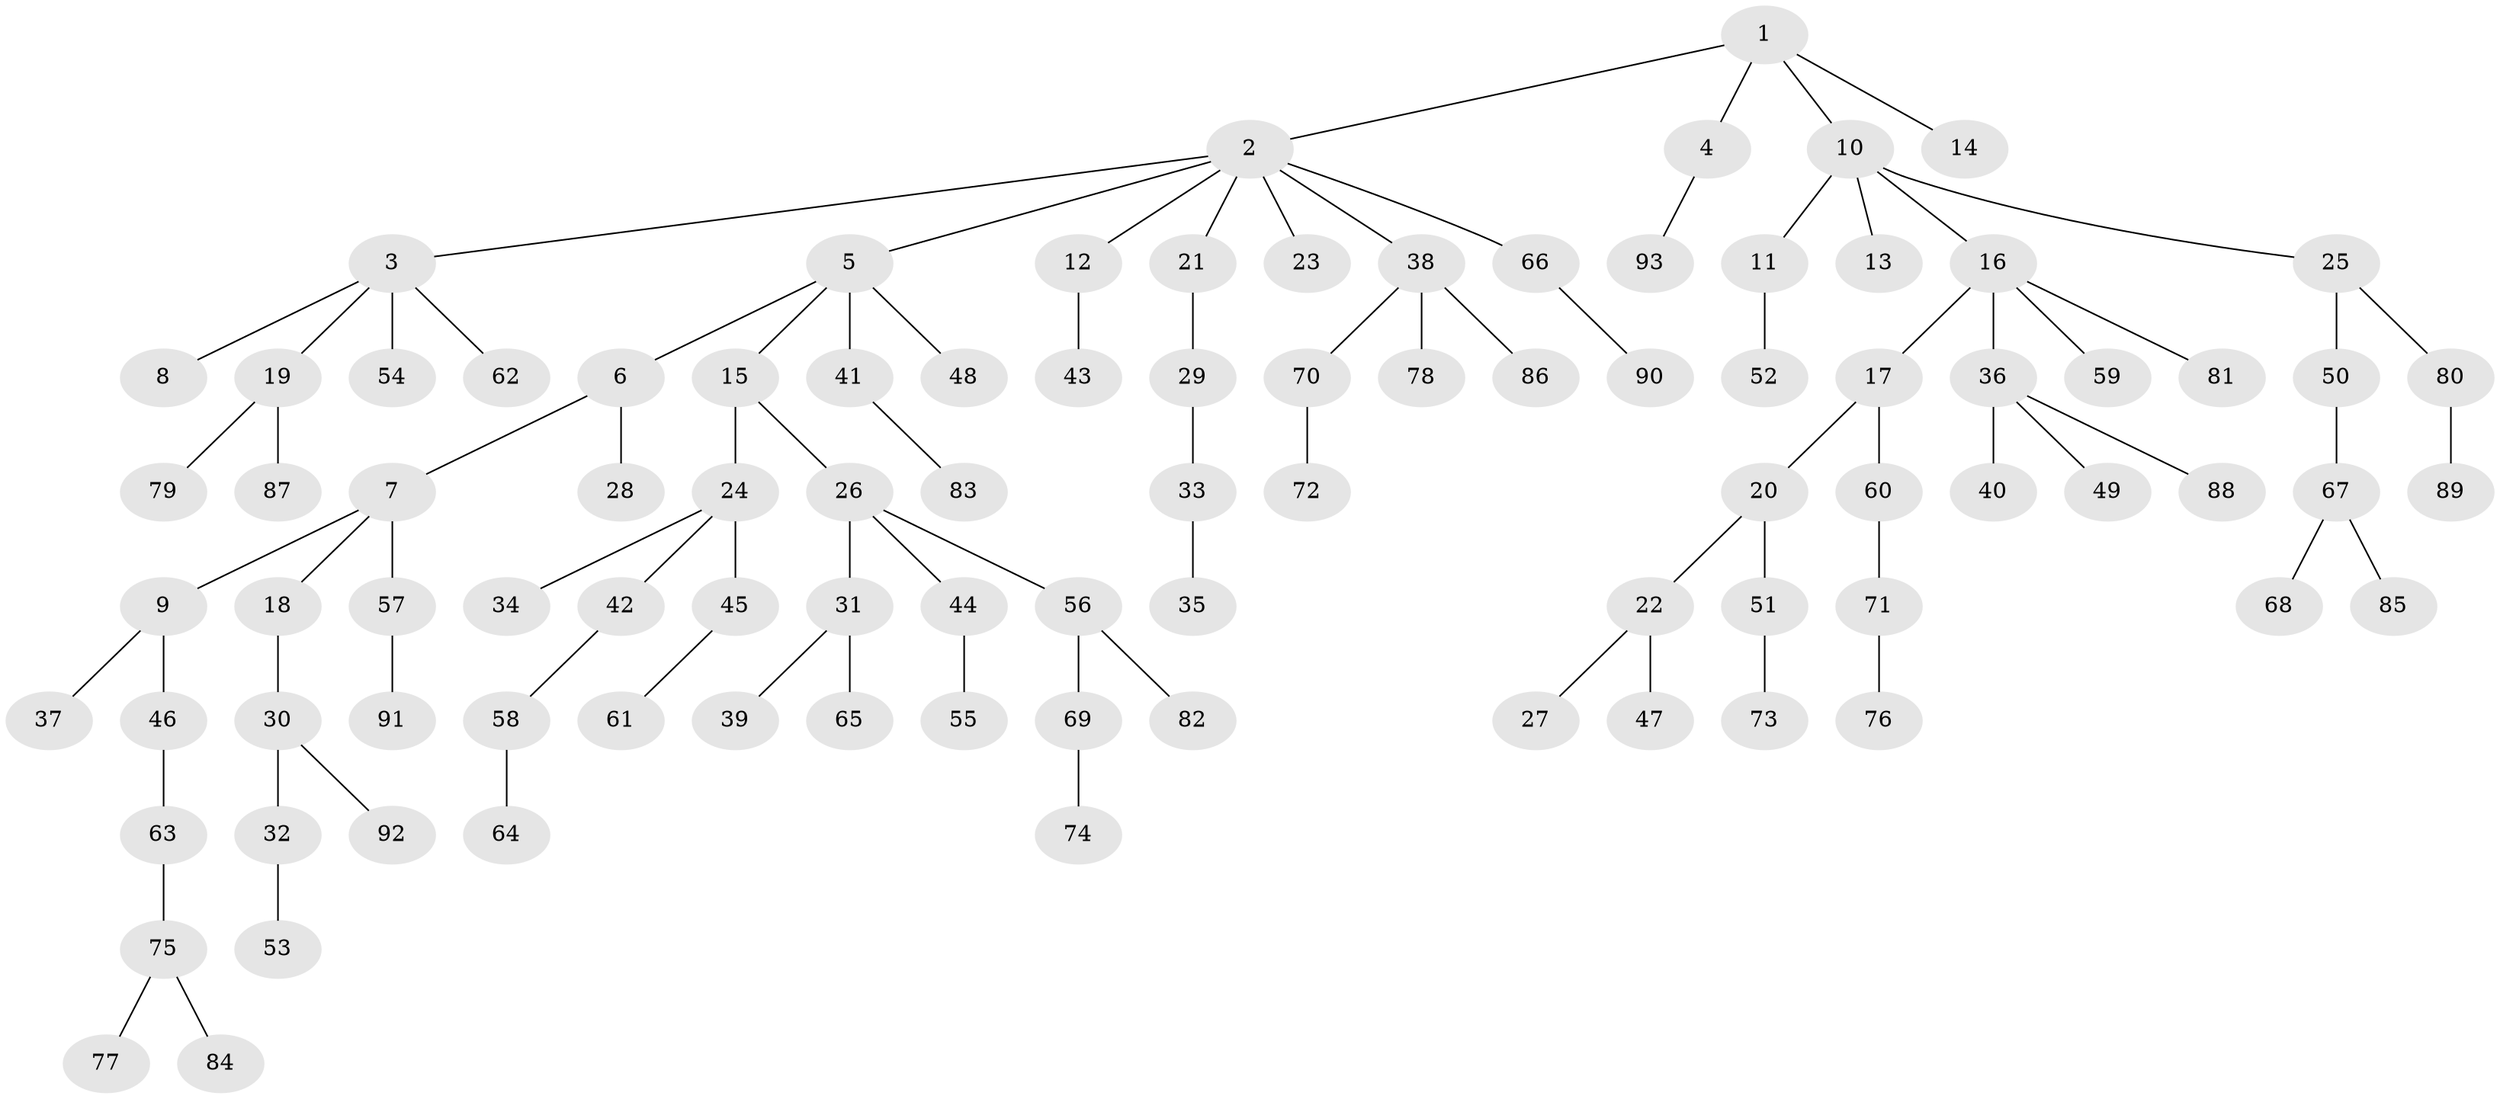 // Generated by graph-tools (version 1.1) at 2025/50/03/09/25 03:50:25]
// undirected, 93 vertices, 92 edges
graph export_dot {
graph [start="1"]
  node [color=gray90,style=filled];
  1;
  2;
  3;
  4;
  5;
  6;
  7;
  8;
  9;
  10;
  11;
  12;
  13;
  14;
  15;
  16;
  17;
  18;
  19;
  20;
  21;
  22;
  23;
  24;
  25;
  26;
  27;
  28;
  29;
  30;
  31;
  32;
  33;
  34;
  35;
  36;
  37;
  38;
  39;
  40;
  41;
  42;
  43;
  44;
  45;
  46;
  47;
  48;
  49;
  50;
  51;
  52;
  53;
  54;
  55;
  56;
  57;
  58;
  59;
  60;
  61;
  62;
  63;
  64;
  65;
  66;
  67;
  68;
  69;
  70;
  71;
  72;
  73;
  74;
  75;
  76;
  77;
  78;
  79;
  80;
  81;
  82;
  83;
  84;
  85;
  86;
  87;
  88;
  89;
  90;
  91;
  92;
  93;
  1 -- 2;
  1 -- 4;
  1 -- 10;
  1 -- 14;
  2 -- 3;
  2 -- 5;
  2 -- 12;
  2 -- 21;
  2 -- 23;
  2 -- 38;
  2 -- 66;
  3 -- 8;
  3 -- 19;
  3 -- 54;
  3 -- 62;
  4 -- 93;
  5 -- 6;
  5 -- 15;
  5 -- 41;
  5 -- 48;
  6 -- 7;
  6 -- 28;
  7 -- 9;
  7 -- 18;
  7 -- 57;
  9 -- 37;
  9 -- 46;
  10 -- 11;
  10 -- 13;
  10 -- 16;
  10 -- 25;
  11 -- 52;
  12 -- 43;
  15 -- 24;
  15 -- 26;
  16 -- 17;
  16 -- 36;
  16 -- 59;
  16 -- 81;
  17 -- 20;
  17 -- 60;
  18 -- 30;
  19 -- 79;
  19 -- 87;
  20 -- 22;
  20 -- 51;
  21 -- 29;
  22 -- 27;
  22 -- 47;
  24 -- 34;
  24 -- 42;
  24 -- 45;
  25 -- 50;
  25 -- 80;
  26 -- 31;
  26 -- 44;
  26 -- 56;
  29 -- 33;
  30 -- 32;
  30 -- 92;
  31 -- 39;
  31 -- 65;
  32 -- 53;
  33 -- 35;
  36 -- 40;
  36 -- 49;
  36 -- 88;
  38 -- 70;
  38 -- 78;
  38 -- 86;
  41 -- 83;
  42 -- 58;
  44 -- 55;
  45 -- 61;
  46 -- 63;
  50 -- 67;
  51 -- 73;
  56 -- 69;
  56 -- 82;
  57 -- 91;
  58 -- 64;
  60 -- 71;
  63 -- 75;
  66 -- 90;
  67 -- 68;
  67 -- 85;
  69 -- 74;
  70 -- 72;
  71 -- 76;
  75 -- 77;
  75 -- 84;
  80 -- 89;
}
